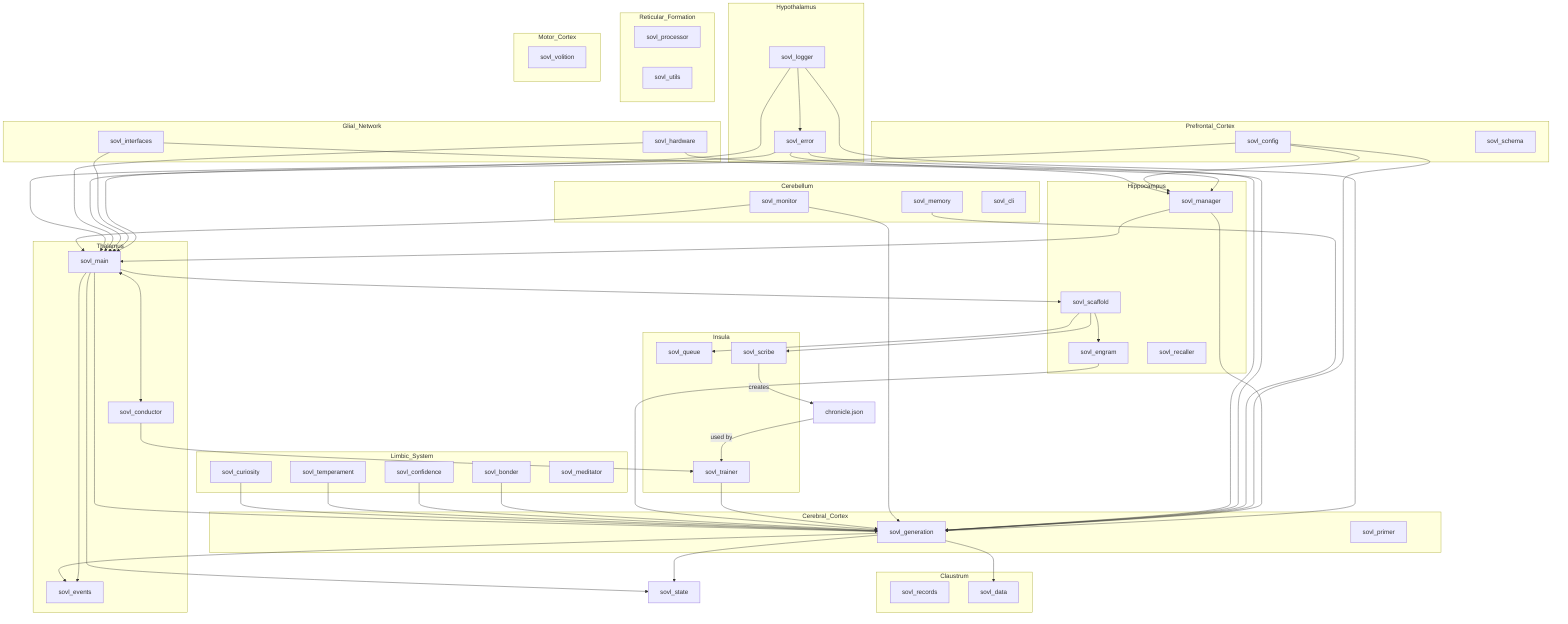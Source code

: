 graph TD
    %% Thalamus
    subgraph Thalamus
        sovl_main
        sovl_conductor
        sovl_events
    end

    %% Cerebral Cortex 
    subgraph Cerebral_Cortex 
        sovl_generation
        sovl_primer
    end

    %% Limbic System
    subgraph Limbic_System
        sovl_curiosity
        sovl_temperament
        sovl_confidence
        sovl_bonder
        sovl_meditator
    end

    %% Insula
    subgraph Insula
        sovl_trainer
        sovl_queue
        sovl_scribe
    end

    %% Hippocampus
    subgraph Hippocampus
        sovl_scaffold
        sovl_engram
        sovl_manager
        sovl_recaller
    end

    %% Claustrum
    subgraph Claustrum
        sovl_records
        sovl_data
    end

    %% Cerebellum
    subgraph Cerebellum
        sovl_monitor
        sovl_memory
        sovl_cli
    end

    %% Hypothalamus
    subgraph Hypothalamus
        sovl_error
        sovl_logger
    end

    %% Reticular Formation
    subgraph Reticular_Formation
        sovl_processor
        sovl_utils
    end

    %% Motor Cortex
    subgraph Motor_Cortex
        sovl_volition
    end

    %% Prefrontal Cortex
    subgraph Prefrontal_Cortex
        sovl_config
        sovl_schema
    end

    %% Glial Network
    subgraph Glial_Network
        sovl_interfaces
        sovl_hardware
    end

    %% Synaptic Patterns
    chronicle["chronicle.json"]

    %% Flows
    sovl_main <--> sovl_conductor
    sovl_main --> sovl_scaffold
    sovl_main --> sovl_generation
    sovl_conductor --> sovl_trainer
    sovl_scaffold --> sovl_engram
    sovl_scaffold --> sovl_queue
    sovl_scaffold --> sovl_scribe

    %% Limbic System flows into Heart
    sovl_curiosity --> sovl_generation
    sovl_temperament --> sovl_generation
    sovl_confidence --> sovl_generation
    sovl_bonder --> sovl_generation

    %% Hippocampus supports Heart
    sovl_engram --> sovl_generation
    sovl_trainer --> sovl_generation

    %% Chronicle data flow
    sovl_scribe -- creates --> chronicle
    chronicle -- used by --> sovl_trainer

    %% Vascular System connects to Heart and Neocortex
    sovl_generation --> sovl_events
    sovl_generation --> sovl_state
    sovl_generation --> sovl_data
    sovl_main --> sovl_events
    sovl_main --> sovl_state

    %% Sensory System reports to Neocortex and Heart
    sovl_monitor --> sovl_main
    sovl_monitor --> sovl_generation

    %% Immune System monitors all
    sovl_error --> sovl_main
    sovl_error --> sovl_generation
    sovl_error --> sovl_manager

    %% Metabolic System supports Heart and Neocortex
    sovl_hardware --> sovl_generation
    sovl_memory --> sovl_generation
    sovl_hardware --> sovl_main

    %% Genome configures all
    sovl_config --> sovl_main
    sovl_config --> sovl_generation
    sovl_config --> sovl_manager

    %% Glial Network ties together
    sovl_manager --> sovl_main
    sovl_manager --> sovl_generation
    sovl_interfaces --> sovl_manager
    sovl_interfaces --> sovl_main

    %% Expressive System logs for all
    sovl_logger --> sovl_main
    sovl_logger --> sovl_generation
    sovl_logger --> sovl_error